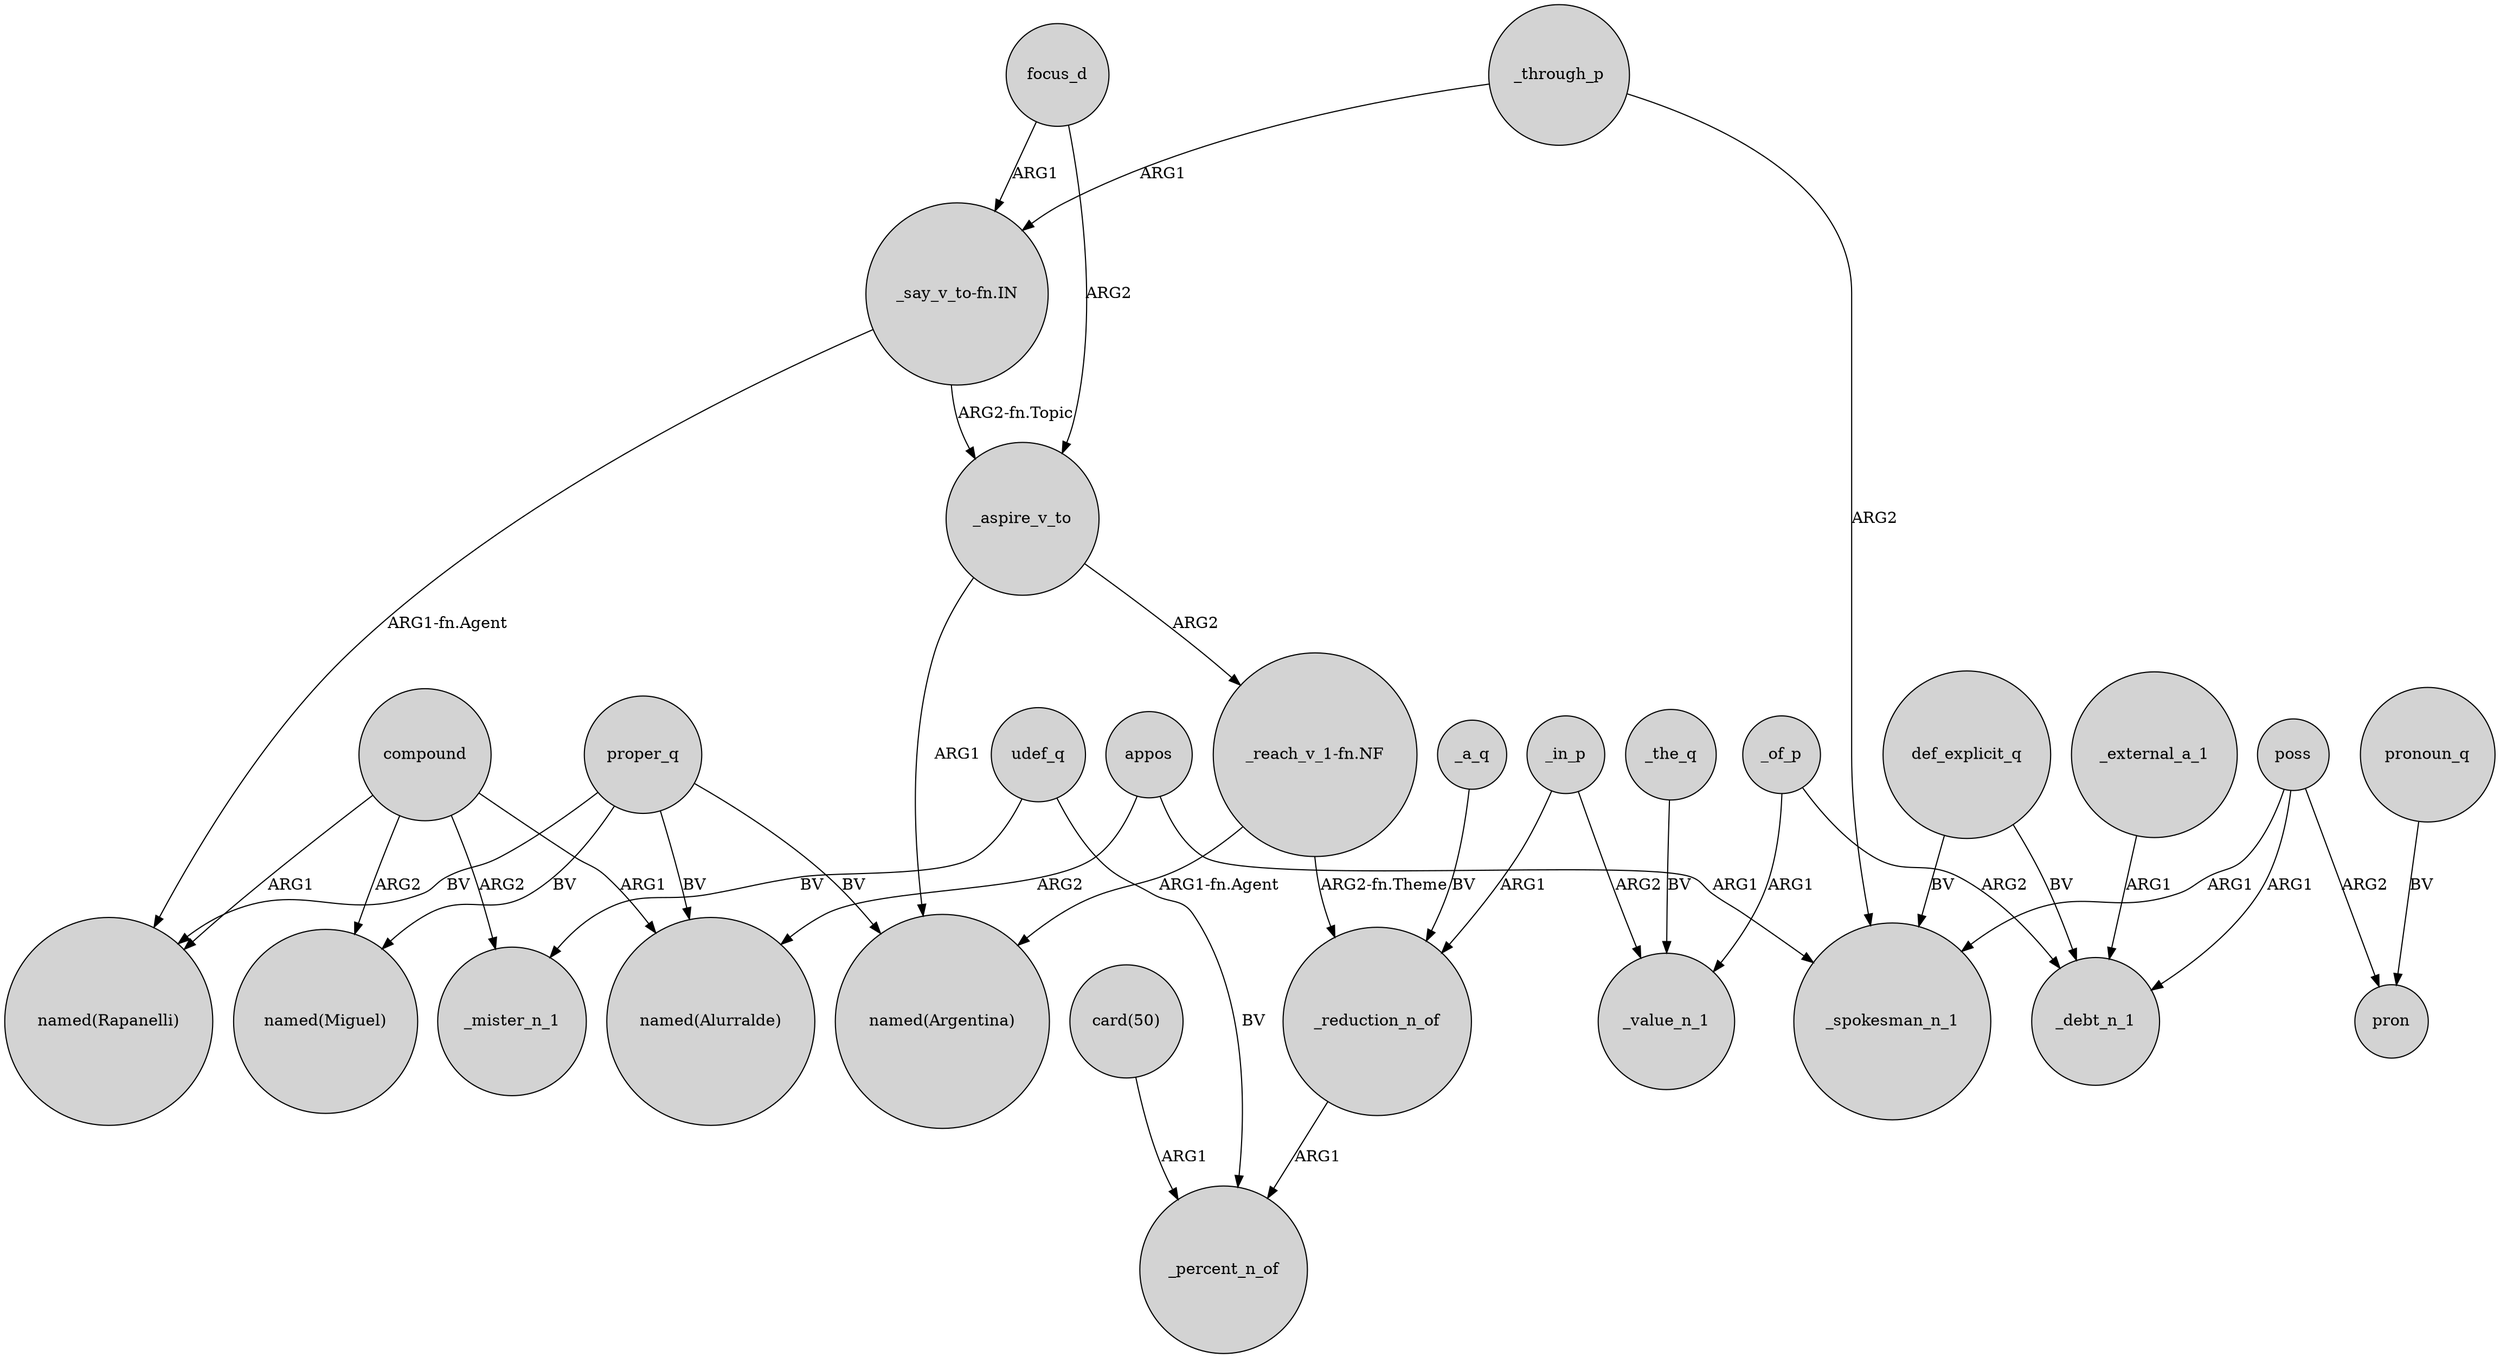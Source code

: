 digraph {
	node [shape=circle style=filled]
	appos -> "named(Alurralde)" [label=ARG2]
	compound -> "named(Rapanelli)" [label=ARG1]
	proper_q -> "named(Argentina)" [label=BV]
	compound -> "named(Alurralde)" [label=ARG1]
	poss -> pron [label=ARG2]
	proper_q -> "named(Alurralde)" [label=BV]
	_a_q -> _reduction_n_of [label=BV]
	_through_p -> _spokesman_n_1 [label=ARG2]
	_in_p -> _reduction_n_of [label=ARG1]
	compound -> _mister_n_1 [label=ARG2]
	_in_p -> _value_n_1 [label=ARG2]
	_of_p -> _value_n_1 [label=ARG1]
	udef_q -> _mister_n_1 [label=BV]
	compound -> "named(Miguel)" [label=ARG2]
	focus_d -> _aspire_v_to [label=ARG2]
	poss -> _spokesman_n_1 [label=ARG1]
	"_reach_v_1-fn.NF" -> "named(Argentina)" [label="ARG1-fn.Agent"]
	def_explicit_q -> _debt_n_1 [label=BV]
	pronoun_q -> pron [label=BV]
	"card(50)" -> _percent_n_of [label=ARG1]
	"_reach_v_1-fn.NF" -> _reduction_n_of [label="ARG2-fn.Theme"]
	"_say_v_to-fn.IN" -> "named(Rapanelli)" [label="ARG1-fn.Agent"]
	_aspire_v_to -> "_reach_v_1-fn.NF" [label=ARG2]
	_of_p -> _debt_n_1 [label=ARG2]
	_through_p -> "_say_v_to-fn.IN" [label=ARG1]
	appos -> _spokesman_n_1 [label=ARG1]
	_the_q -> _value_n_1 [label=BV]
	_aspire_v_to -> "named(Argentina)" [label=ARG1]
	_external_a_1 -> _debt_n_1 [label=ARG1]
	poss -> _debt_n_1 [label=ARG1]
	_reduction_n_of -> _percent_n_of [label=ARG1]
	def_explicit_q -> _spokesman_n_1 [label=BV]
	udef_q -> _percent_n_of [label=BV]
	"_say_v_to-fn.IN" -> _aspire_v_to [label="ARG2-fn.Topic"]
	proper_q -> "named(Miguel)" [label=BV]
	proper_q -> "named(Rapanelli)" [label=BV]
	focus_d -> "_say_v_to-fn.IN" [label=ARG1]
}
